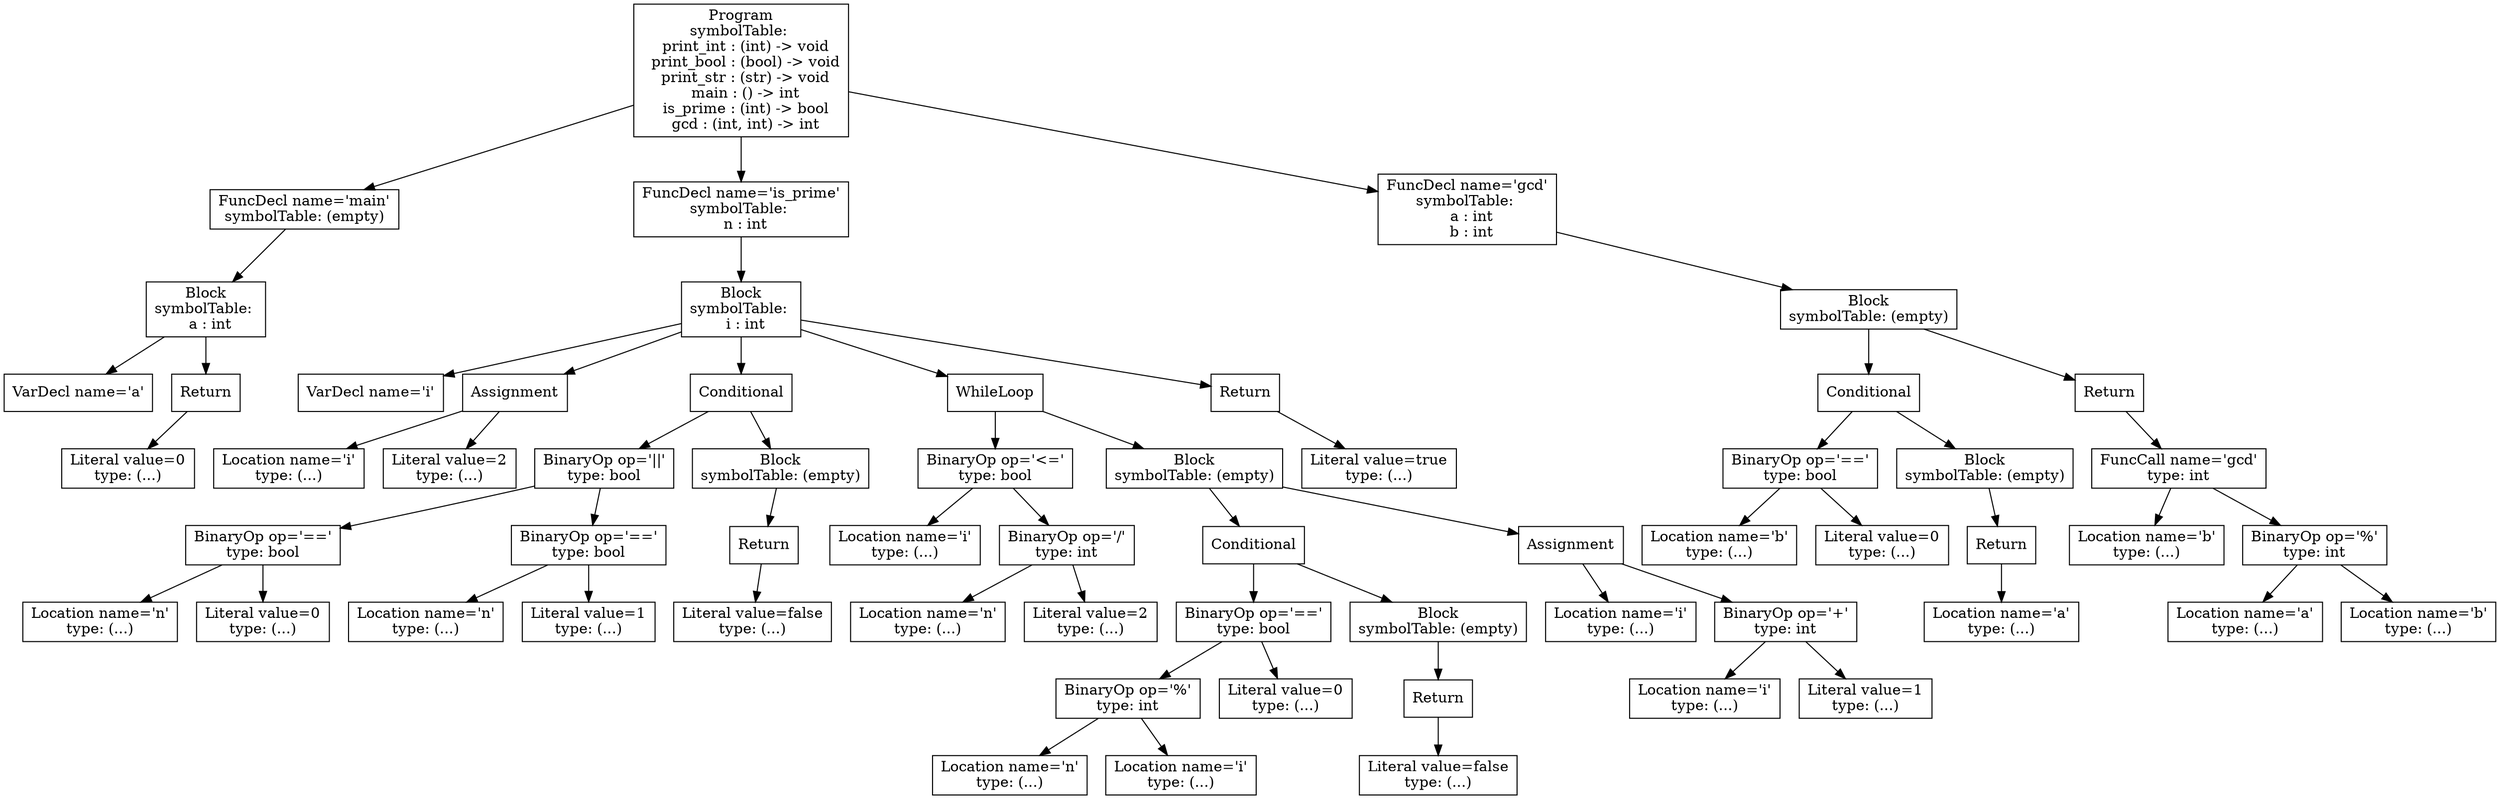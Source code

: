 digraph AST {
3 [shape=box, label="VarDecl name='a'"];
5 [shape=box, label="Literal value=0\ntype: (...)"];
4 [shape=box, label="Return"];
4 -> 5;
2 [shape=box, label="Block\nsymbolTable: \n  a : int"];
2 -> 3;
2 -> 4;
1 [shape=box, label="FuncDecl name='main'\nsymbolTable: (empty)"];
1 -> 2;
8 [shape=box, label="VarDecl name='i'"];
10 [shape=box, label="Location name='i'\ntype: (...)"];
11 [shape=box, label="Literal value=2\ntype: (...)"];
9 [shape=box, label="Assignment"];
9 -> 10;
9 -> 11;
15 [shape=box, label="Location name='n'\ntype: (...)"];
16 [shape=box, label="Literal value=0\ntype: (...)"];
14 [shape=box, label="BinaryOp op='=='\ntype: bool"];
14 -> 15;
14 -> 16;
18 [shape=box, label="Location name='n'\ntype: (...)"];
19 [shape=box, label="Literal value=1\ntype: (...)"];
17 [shape=box, label="BinaryOp op='=='\ntype: bool"];
17 -> 18;
17 -> 19;
13 [shape=box, label="BinaryOp op='||'\ntype: bool"];
13 -> 14;
13 -> 17;
22 [shape=box, label="Literal value=false\ntype: (...)"];
21 [shape=box, label="Return"];
21 -> 22;
20 [shape=box, label="Block\nsymbolTable: (empty)"];
20 -> 21;
12 [shape=box, label="Conditional"];
12 -> 13;
12 -> 20;
25 [shape=box, label="Location name='i'\ntype: (...)"];
27 [shape=box, label="Location name='n'\ntype: (...)"];
28 [shape=box, label="Literal value=2\ntype: (...)"];
26 [shape=box, label="BinaryOp op='/'\ntype: int"];
26 -> 27;
26 -> 28;
24 [shape=box, label="BinaryOp op='<='\ntype: bool"];
24 -> 25;
24 -> 26;
33 [shape=box, label="Location name='n'\ntype: (...)"];
34 [shape=box, label="Location name='i'\ntype: (...)"];
32 [shape=box, label="BinaryOp op='%'\ntype: int"];
32 -> 33;
32 -> 34;
35 [shape=box, label="Literal value=0\ntype: (...)"];
31 [shape=box, label="BinaryOp op='=='\ntype: bool"];
31 -> 32;
31 -> 35;
38 [shape=box, label="Literal value=false\ntype: (...)"];
37 [shape=box, label="Return"];
37 -> 38;
36 [shape=box, label="Block\nsymbolTable: (empty)"];
36 -> 37;
30 [shape=box, label="Conditional"];
30 -> 31;
30 -> 36;
40 [shape=box, label="Location name='i'\ntype: (...)"];
42 [shape=box, label="Location name='i'\ntype: (...)"];
43 [shape=box, label="Literal value=1\ntype: (...)"];
41 [shape=box, label="BinaryOp op='+'\ntype: int"];
41 -> 42;
41 -> 43;
39 [shape=box, label="Assignment"];
39 -> 40;
39 -> 41;
29 [shape=box, label="Block\nsymbolTable: (empty)"];
29 -> 30;
29 -> 39;
23 [shape=box, label="WhileLoop"];
23 -> 24;
23 -> 29;
45 [shape=box, label="Literal value=true\ntype: (...)"];
44 [shape=box, label="Return"];
44 -> 45;
7 [shape=box, label="Block\nsymbolTable: \n  i : int"];
7 -> 8;
7 -> 9;
7 -> 12;
7 -> 23;
7 -> 44;
6 [shape=box, label="FuncDecl name='is_prime'\nsymbolTable: \n  n : int"];
6 -> 7;
50 [shape=box, label="Location name='b'\ntype: (...)"];
51 [shape=box, label="Literal value=0\ntype: (...)"];
49 [shape=box, label="BinaryOp op='=='\ntype: bool"];
49 -> 50;
49 -> 51;
54 [shape=box, label="Location name='a'\ntype: (...)"];
53 [shape=box, label="Return"];
53 -> 54;
52 [shape=box, label="Block\nsymbolTable: (empty)"];
52 -> 53;
48 [shape=box, label="Conditional"];
48 -> 49;
48 -> 52;
57 [shape=box, label="Location name='b'\ntype: (...)"];
59 [shape=box, label="Location name='a'\ntype: (...)"];
60 [shape=box, label="Location name='b'\ntype: (...)"];
58 [shape=box, label="BinaryOp op='%'\ntype: int"];
58 -> 59;
58 -> 60;
56 [shape=box, label="FuncCall name='gcd'\ntype: int"];
56 -> 57;
56 -> 58;
55 [shape=box, label="Return"];
55 -> 56;
47 [shape=box, label="Block\nsymbolTable: (empty)"];
47 -> 48;
47 -> 55;
46 [shape=box, label="FuncDecl name='gcd'\nsymbolTable: \n  a : int\n  b : int"];
46 -> 47;
0 [shape=box, label="Program\nsymbolTable: \n  print_int : (int) -> void\n  print_bool : (bool) -> void\n  print_str : (str) -> void\n  main : () -> int\n  is_prime : (int) -> bool\n  gcd : (int, int) -> int"];
0 -> 1;
0 -> 6;
0 -> 46;
}
